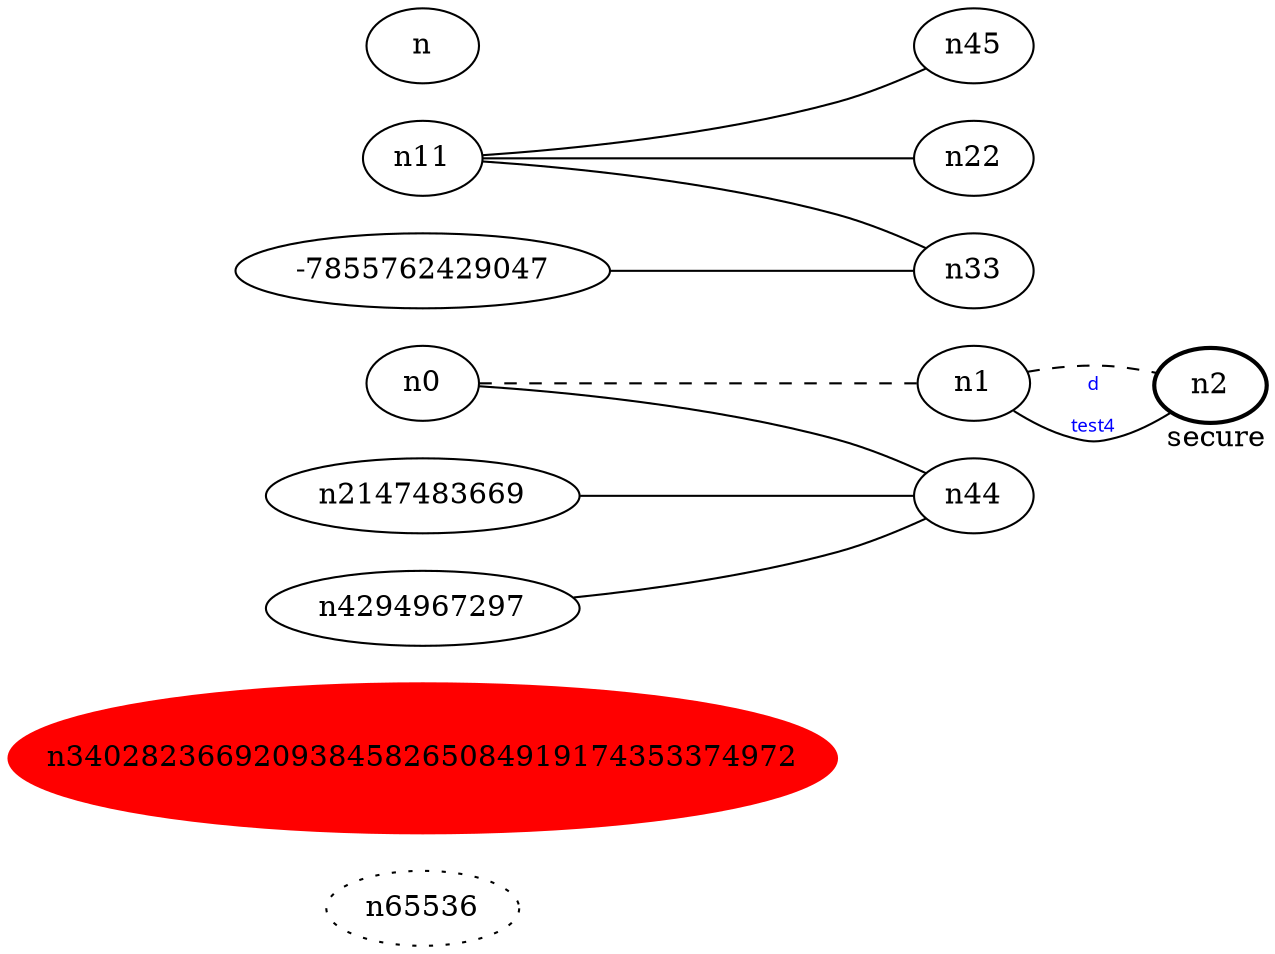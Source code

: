 graph test4 {
	rankdir=LR;
	fontcolor=blue; /* c0; c1; c0 -- c1 */
	n65536 [style=dotted, fillcolor="#2147607104"]; // c4294967299; c3; c2 -- c3
	n340282366920938458265084919174353374972 [height=1, width=1, color=red, style=filled];
	n2 [style=bold, xlabel="secure"];
	n0 -- n1 -- n2[style=dashed];
	n1 -- n2 [fontname="comic sans", label="d\n\l\G", fontcolor=blue, fontsize=9];
	n11 -- n22;
	n11 -- n33;
	n11 -- n45;
	n-7855762429047 -- n33;
	n2147483669 -- n44;
	n0 -- n44;
	n4294967297 -- n44;
}
